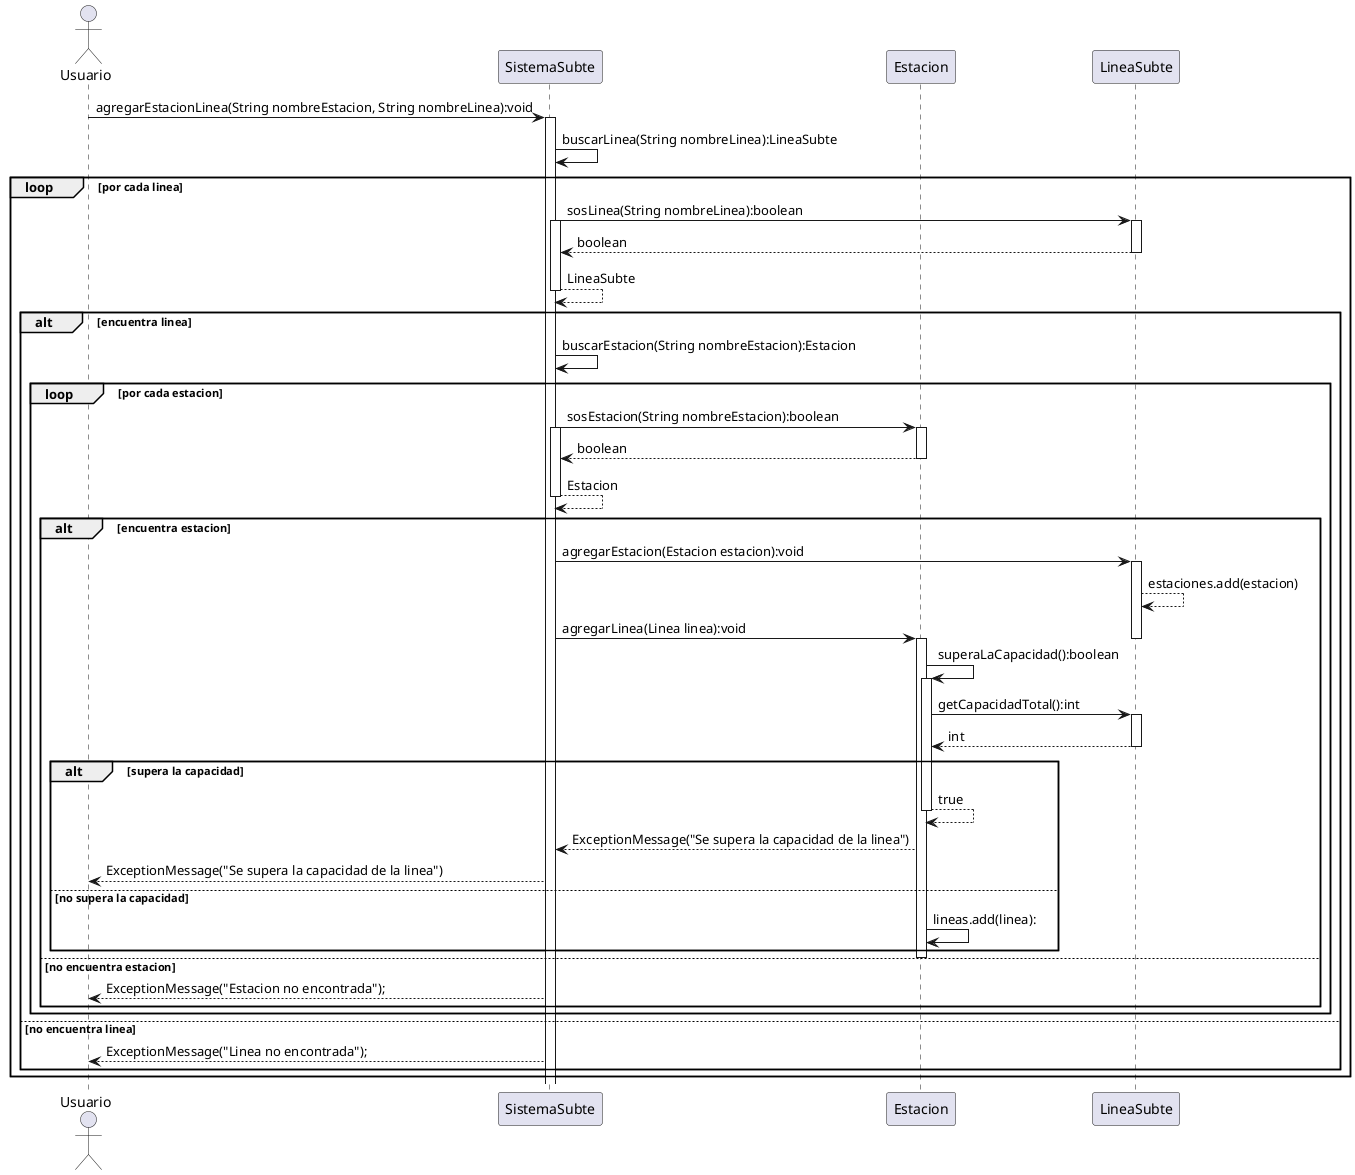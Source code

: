 @startuml
actor "Usuario"
participant "SistemaSubte"
participant "Estacion"
participant "LineaSubte"



"Usuario"->"SistemaSubte": agregarEstacionLinea(String nombreEstacion, String nombreLinea):void
activate "SistemaSubte"
"SistemaSubte"->"SistemaSubte":buscarLinea(String nombreLinea):LineaSubte
loop por cada linea
"SistemaSubte"->"LineaSubte":sosLinea(String nombreLinea):boolean
activate "SistemaSubte"
activate "LineaSubte"
"LineaSubte"-->"SistemaSubte":boolean
deactivate "LineaSubte"
"SistemaSubte"-->"SistemaSubte":LineaSubte
deactivate "SistemaSubte"
    alt encuentra linea
    "SistemaSubte"->"SistemaSubte":buscarEstacion(String nombreEstacion):Estacion
     loop por cada estacion

         "SistemaSubte"->"Estacion":sosEstacion(String nombreEstacion):boolean
         activate "SistemaSubte"
         activate "Estacion"
         "Estacion"-->"SistemaSubte":boolean
         deactivate "Estacion"
         "SistemaSubte"-->"SistemaSubte":Estacion

         deactivate "SistemaSubte"

         alt encuentra estacion
           "SistemaSubte"->"LineaSubte":agregarEstacion(Estacion estacion):void
           activate "LineaSubte"
           "LineaSubte"-->"LineaSubte":estaciones.add(estacion)

           "SistemaSubte"->"Estacion": agregarLinea(Linea linea):void
           deactivate "LineaSubte"
           activate "Estacion"


           "Estacion"->"Estacion":superaLaCapacidad():boolean
           activate "Estacion"
           "Estacion"->"LineaSubte":getCapacidadTotal():int
           activate "LineaSubte"
           "LineaSubte"-->"Estacion":int
           deactivate "LineaSubte"
           alt supera la capacidad

           "Estacion" --> "Estacion": true
           deactivate "Estacion"
           "Estacion"-->"SistemaSubte":ExceptionMessage("Se supera la capacidad de la linea")

           "SistemaSubte"-->"Usuario":ExceptionMessage("Se supera la capacidad de la linea")


           else no supera la capacidad
           "Estacion" -> "Estacion": lineas.add(linea):

           end
           deactivate "Estacion"
         else no encuentra estacion
            "SistemaSubte"--> "Usuario":ExceptionMessage("Estacion no encontrada");
         end
     end
    else no encuentra linea
    "SistemaSubte"--> "Usuario":ExceptionMessage("Linea no encontrada");
    end
end

@enduml